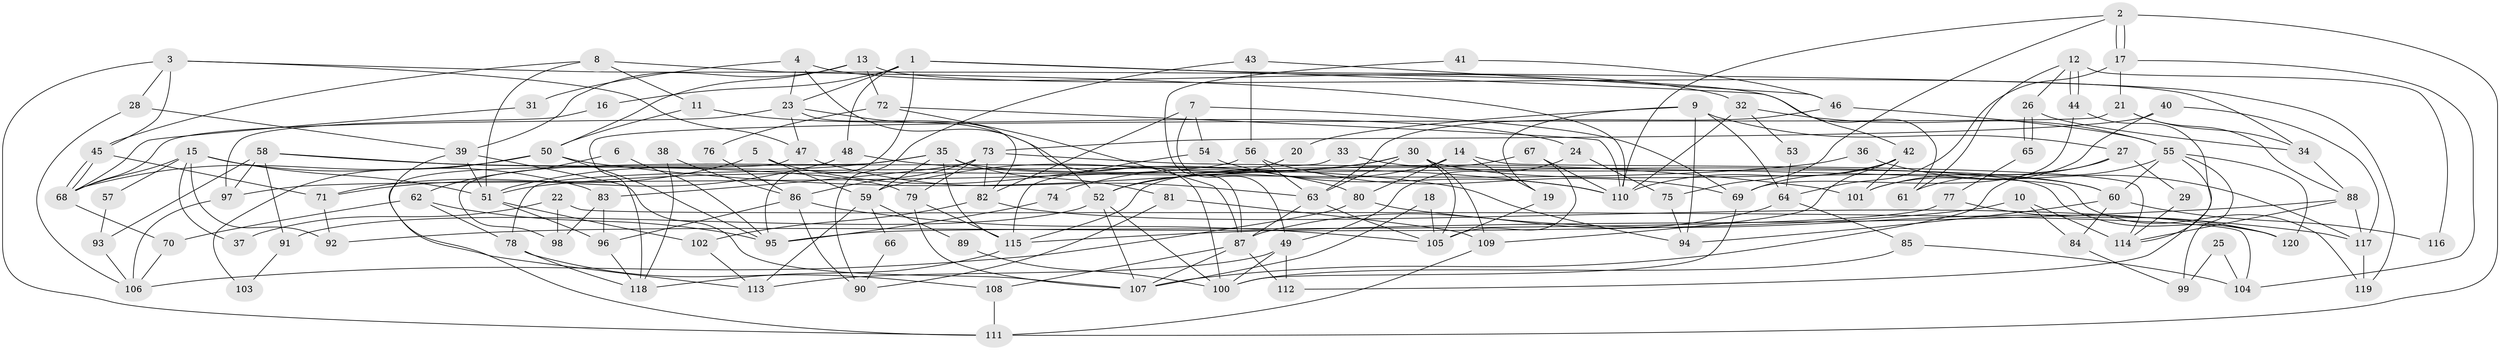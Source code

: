 // Generated by graph-tools (version 1.1) at 2025/02/03/09/25 03:02:03]
// undirected, 120 vertices, 240 edges
graph export_dot {
graph [start="1"]
  node [color=gray90,style=filled];
  1;
  2;
  3;
  4;
  5;
  6;
  7;
  8;
  9;
  10;
  11;
  12;
  13;
  14;
  15;
  16;
  17;
  18;
  19;
  20;
  21;
  22;
  23;
  24;
  25;
  26;
  27;
  28;
  29;
  30;
  31;
  32;
  33;
  34;
  35;
  36;
  37;
  38;
  39;
  40;
  41;
  42;
  43;
  44;
  45;
  46;
  47;
  48;
  49;
  50;
  51;
  52;
  53;
  54;
  55;
  56;
  57;
  58;
  59;
  60;
  61;
  62;
  63;
  64;
  65;
  66;
  67;
  68;
  69;
  70;
  71;
  72;
  73;
  74;
  75;
  76;
  77;
  78;
  79;
  80;
  81;
  82;
  83;
  84;
  85;
  86;
  87;
  88;
  89;
  90;
  91;
  92;
  93;
  94;
  95;
  96;
  97;
  98;
  99;
  100;
  101;
  102;
  103;
  104;
  105;
  106;
  107;
  108;
  109;
  110;
  111;
  112;
  113;
  114;
  115;
  116;
  117;
  118;
  119;
  120;
  1 -- 48;
  1 -- 119;
  1 -- 16;
  1 -- 23;
  1 -- 42;
  1 -- 95;
  2 -- 110;
  2 -- 17;
  2 -- 17;
  2 -- 75;
  2 -- 111;
  3 -- 28;
  3 -- 47;
  3 -- 45;
  3 -- 61;
  3 -- 111;
  4 -- 32;
  4 -- 23;
  4 -- 31;
  4 -- 52;
  5 -- 59;
  5 -- 80;
  5 -- 71;
  6 -- 62;
  6 -- 95;
  7 -- 54;
  7 -- 49;
  7 -- 69;
  7 -- 82;
  8 -- 45;
  8 -- 110;
  8 -- 11;
  8 -- 51;
  9 -- 27;
  9 -- 94;
  9 -- 19;
  9 -- 20;
  9 -- 64;
  10 -- 114;
  10 -- 92;
  10 -- 84;
  11 -- 50;
  11 -- 24;
  12 -- 44;
  12 -- 44;
  12 -- 26;
  12 -- 61;
  12 -- 116;
  13 -- 39;
  13 -- 72;
  13 -- 34;
  13 -- 50;
  14 -- 52;
  14 -- 114;
  14 -- 19;
  14 -- 80;
  15 -- 51;
  15 -- 83;
  15 -- 37;
  15 -- 57;
  15 -- 68;
  15 -- 92;
  16 -- 97;
  17 -- 64;
  17 -- 21;
  17 -- 104;
  18 -- 105;
  18 -- 107;
  19 -- 105;
  20 -- 52;
  21 -- 118;
  21 -- 34;
  21 -- 88;
  22 -- 104;
  22 -- 98;
  22 -- 37;
  23 -- 68;
  23 -- 47;
  23 -- 82;
  23 -- 100;
  24 -- 75;
  24 -- 49;
  25 -- 99;
  25 -- 104;
  26 -- 34;
  26 -- 65;
  26 -- 65;
  27 -- 107;
  27 -- 101;
  27 -- 29;
  28 -- 39;
  28 -- 106;
  29 -- 114;
  30 -- 63;
  30 -- 105;
  30 -- 59;
  30 -- 60;
  30 -- 74;
  30 -- 109;
  31 -- 68;
  32 -- 55;
  32 -- 110;
  32 -- 53;
  33 -- 78;
  33 -- 60;
  34 -- 88;
  35 -- 51;
  35 -- 81;
  35 -- 59;
  35 -- 98;
  35 -- 115;
  35 -- 120;
  36 -- 117;
  36 -- 51;
  38 -- 86;
  38 -- 118;
  39 -- 113;
  39 -- 51;
  39 -- 107;
  40 -- 73;
  40 -- 101;
  40 -- 117;
  41 -- 46;
  41 -- 87;
  42 -- 109;
  42 -- 69;
  42 -- 101;
  42 -- 110;
  43 -- 56;
  43 -- 46;
  43 -- 90;
  44 -- 69;
  44 -- 114;
  45 -- 68;
  45 -- 68;
  45 -- 71;
  46 -- 55;
  46 -- 63;
  47 -- 111;
  47 -- 63;
  48 -- 71;
  48 -- 110;
  49 -- 100;
  49 -- 112;
  49 -- 113;
  50 -- 68;
  50 -- 95;
  50 -- 101;
  50 -- 103;
  51 -- 102;
  51 -- 96;
  52 -- 100;
  52 -- 91;
  52 -- 107;
  53 -- 64;
  54 -- 115;
  54 -- 110;
  55 -- 61;
  55 -- 120;
  55 -- 60;
  55 -- 99;
  55 -- 112;
  56 -- 69;
  56 -- 63;
  56 -- 97;
  57 -- 93;
  58 -- 97;
  58 -- 79;
  58 -- 91;
  58 -- 93;
  58 -- 94;
  59 -- 66;
  59 -- 89;
  59 -- 113;
  60 -- 84;
  60 -- 94;
  60 -- 116;
  62 -- 78;
  62 -- 95;
  62 -- 70;
  63 -- 87;
  63 -- 105;
  64 -- 87;
  64 -- 85;
  65 -- 77;
  66 -- 90;
  67 -- 115;
  67 -- 105;
  67 -- 110;
  68 -- 70;
  69 -- 100;
  70 -- 106;
  71 -- 92;
  72 -- 87;
  72 -- 110;
  72 -- 76;
  73 -- 82;
  73 -- 79;
  73 -- 83;
  73 -- 86;
  73 -- 119;
  74 -- 95;
  75 -- 94;
  76 -- 86;
  77 -- 120;
  77 -- 95;
  78 -- 108;
  78 -- 118;
  79 -- 107;
  79 -- 115;
  80 -- 117;
  80 -- 106;
  81 -- 109;
  81 -- 90;
  82 -- 102;
  82 -- 120;
  83 -- 96;
  83 -- 98;
  84 -- 99;
  85 -- 100;
  85 -- 104;
  86 -- 105;
  86 -- 90;
  86 -- 96;
  87 -- 107;
  87 -- 112;
  87 -- 108;
  88 -- 114;
  88 -- 115;
  88 -- 117;
  89 -- 100;
  91 -- 103;
  93 -- 106;
  96 -- 118;
  97 -- 106;
  102 -- 113;
  108 -- 111;
  109 -- 111;
  115 -- 118;
  117 -- 119;
}
